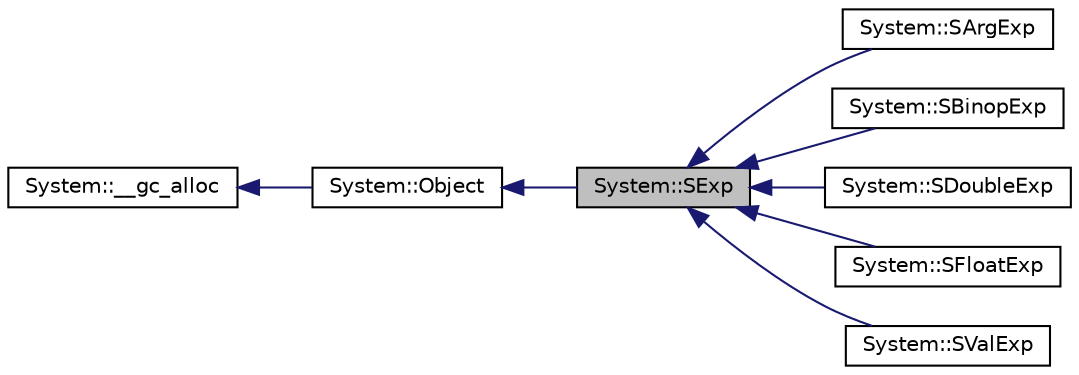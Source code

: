 digraph G
{
  edge [fontname="Helvetica",fontsize="10",labelfontname="Helvetica",labelfontsize="10"];
  node [fontname="Helvetica",fontsize="10",shape=record];
  rankdir="LR";
  Node1 [label="System::SExp",height=0.2,width=0.4,color="black", fillcolor="grey75", style="filled" fontcolor="black"];
  Node2 -> Node1 [dir="back",color="midnightblue",fontsize="10",style="solid",fontname="Helvetica"];
  Node2 [label="System::Object",height=0.2,width=0.4,color="black", fillcolor="white", style="filled",URL="$class_system_1_1_object.html"];
  Node3 -> Node2 [dir="back",color="midnightblue",fontsize="10",style="solid",fontname="Helvetica"];
  Node3 [label="System::__gc_alloc",height=0.2,width=0.4,color="black", fillcolor="white", style="filled",URL="$class_system_1_1____gc__alloc.html"];
  Node1 -> Node4 [dir="back",color="midnightblue",fontsize="10",style="solid",fontname="Helvetica"];
  Node4 [label="System::SArgExp",height=0.2,width=0.4,color="black", fillcolor="white", style="filled",URL="$class_system_1_1_s_arg_exp.html"];
  Node1 -> Node5 [dir="back",color="midnightblue",fontsize="10",style="solid",fontname="Helvetica"];
  Node5 [label="System::SBinopExp",height=0.2,width=0.4,color="black", fillcolor="white", style="filled",URL="$class_system_1_1_s_binop_exp.html"];
  Node1 -> Node6 [dir="back",color="midnightblue",fontsize="10",style="solid",fontname="Helvetica"];
  Node6 [label="System::SDoubleExp",height=0.2,width=0.4,color="black", fillcolor="white", style="filled",URL="$class_system_1_1_s_double_exp.html"];
  Node1 -> Node7 [dir="back",color="midnightblue",fontsize="10",style="solid",fontname="Helvetica"];
  Node7 [label="System::SFloatExp",height=0.2,width=0.4,color="black", fillcolor="white", style="filled",URL="$class_system_1_1_s_float_exp.html"];
  Node1 -> Node8 [dir="back",color="midnightblue",fontsize="10",style="solid",fontname="Helvetica"];
  Node8 [label="System::SValExp",height=0.2,width=0.4,color="black", fillcolor="white", style="filled",URL="$class_system_1_1_s_val_exp.html"];
}
